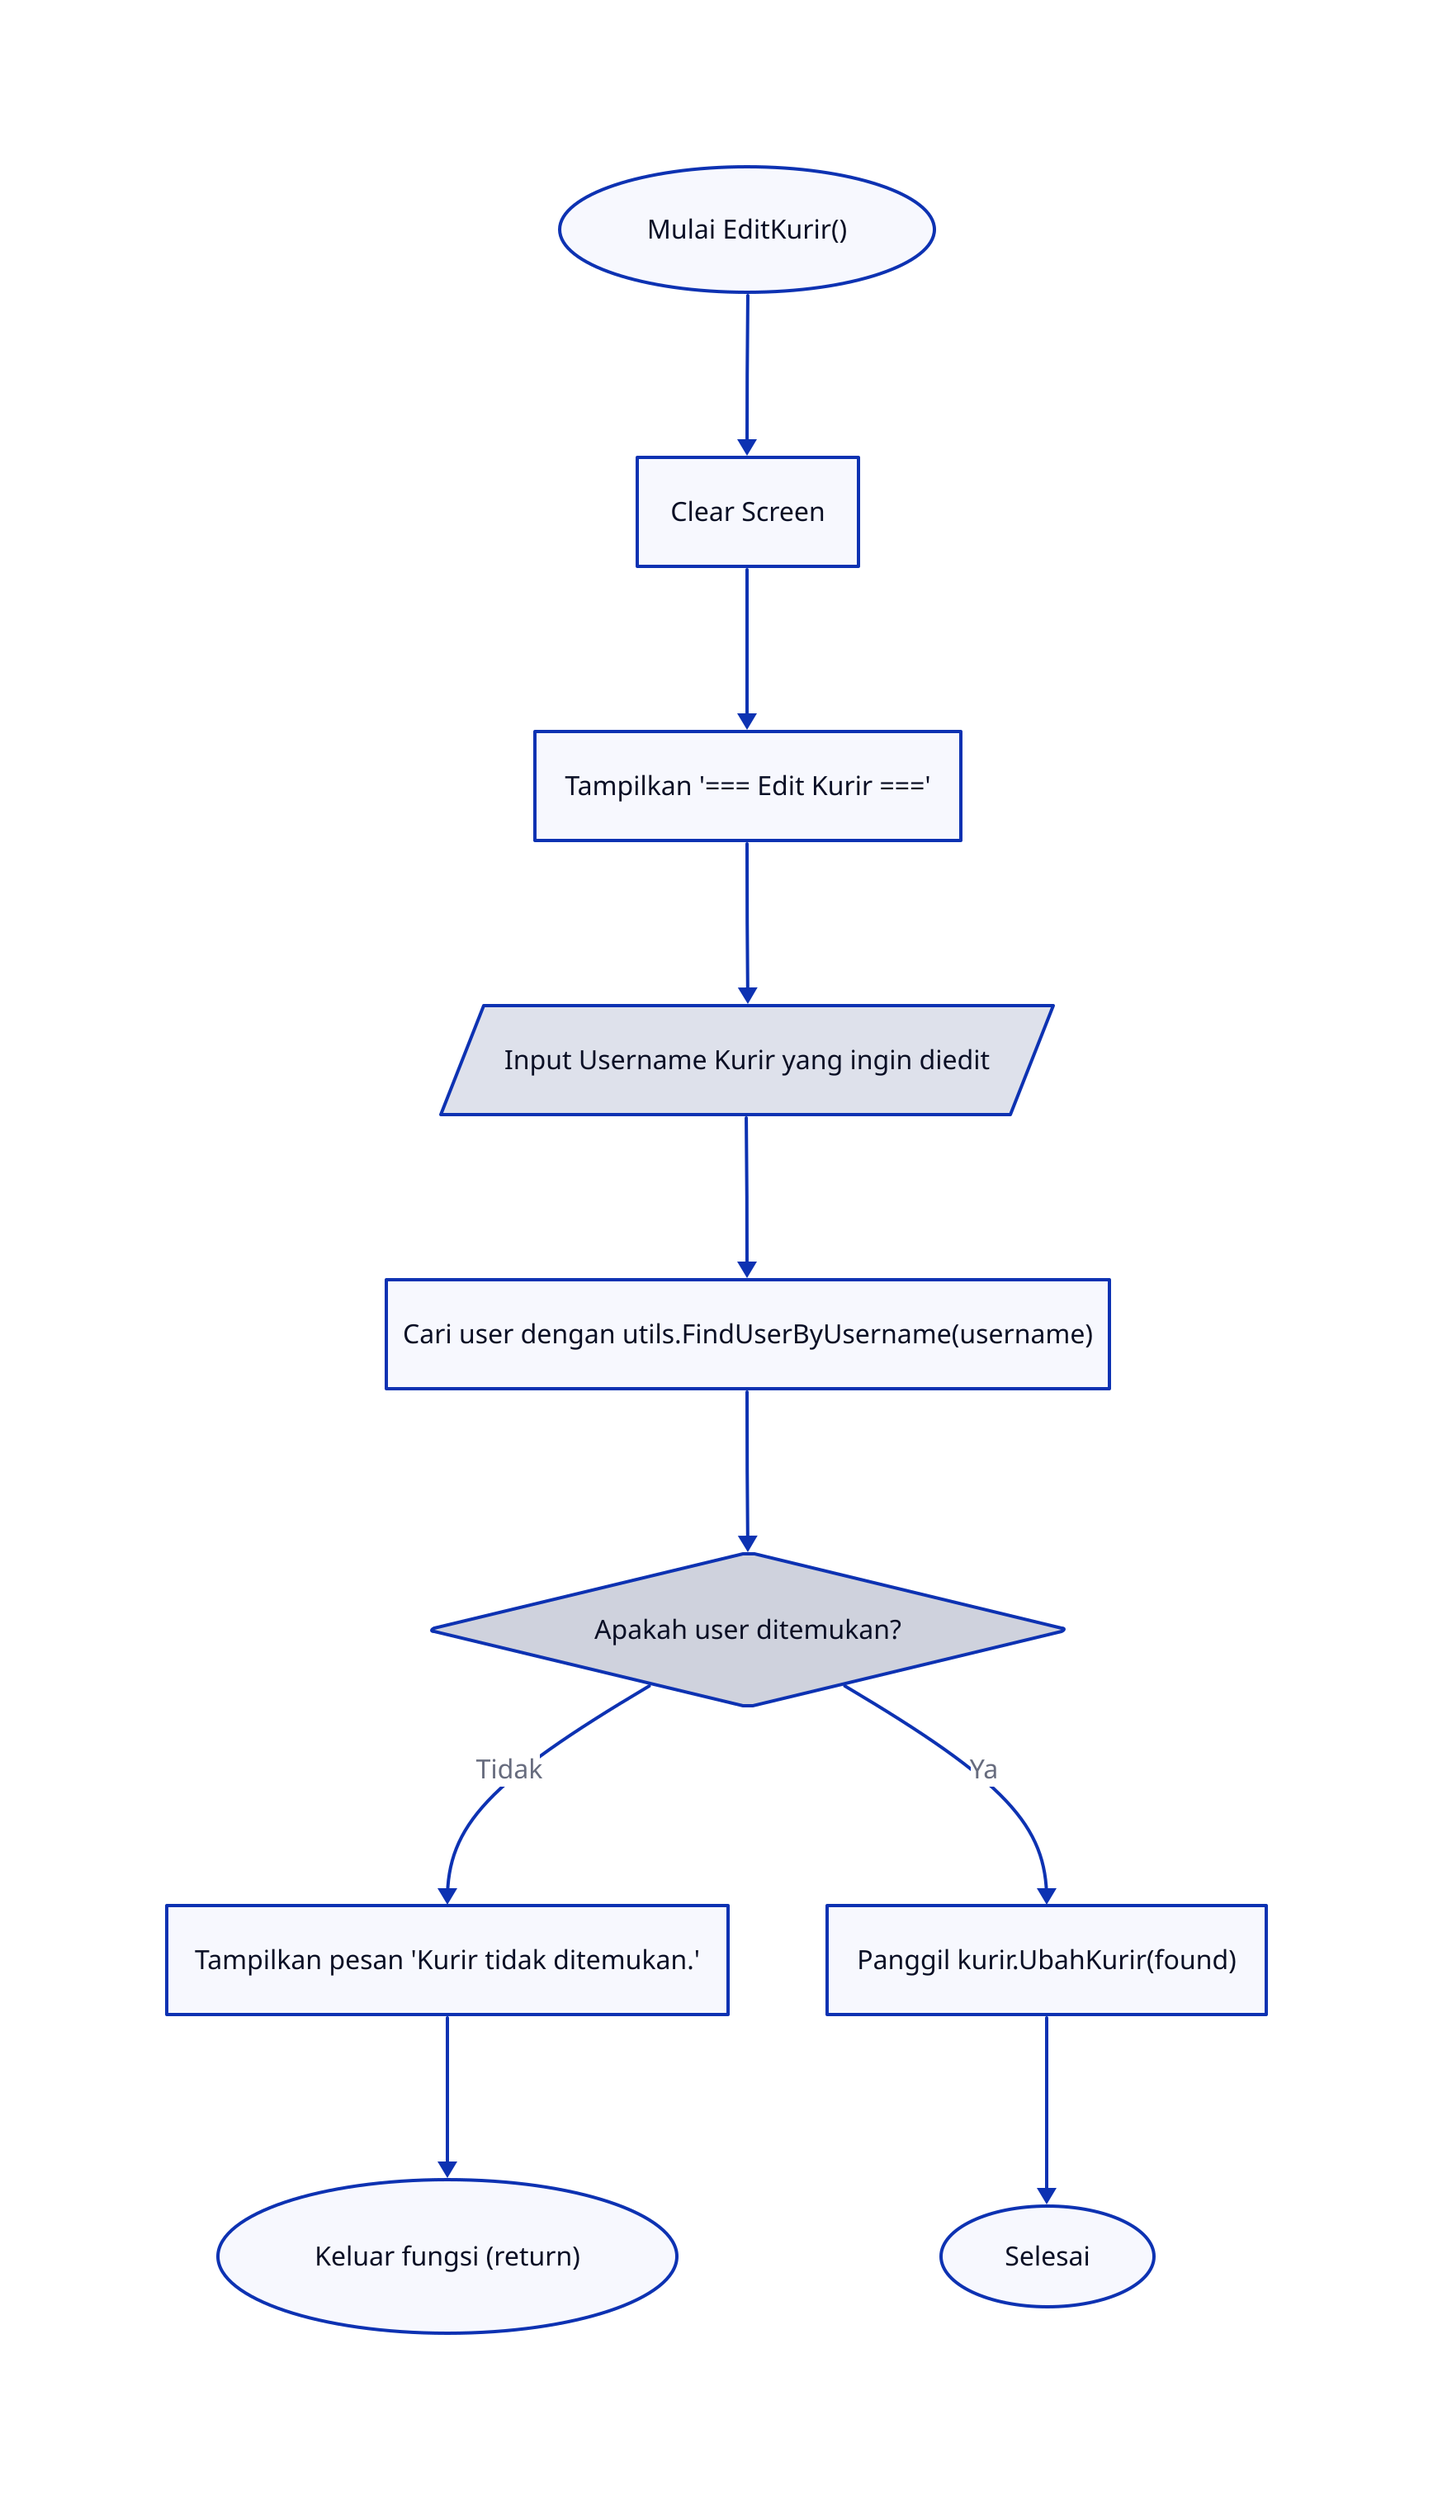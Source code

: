 direction: down

start: "Mulai EditKurir()" {
  shape: oval
}

clear: "Clear Screen" {
  shape: rectangle
}

title: "Tampilkan '=== Edit Kurir ==='" {
  shape: rectangle
}

inputUsername: "Input Username Kurir yang ingin diedit" {
  shape: parallelogram
}

findUser: "Cari user dengan utils.FindUserByUsername(username)" {
  shape: rectangle
}

checkFound: "Apakah user ditemukan?" {
  shape: diamond
}

printNotFound: "Tampilkan pesan 'Kurir tidak ditemukan.'" {
  shape: rectangle
}

returnNotFound: "Keluar fungsi (return)" {
  shape: oval
}

callEdit: "Panggil kurir.UbahKurir(found)" {
  shape: rectangle
}

end: "Selesai" {
  shape: oval
}

start -> clear -> title -> inputUsername -> findUser -> checkFound
checkFound -> printNotFound: Tidak
printNotFound -> returnNotFound
checkFound -> callEdit: Ya
callEdit -> end
